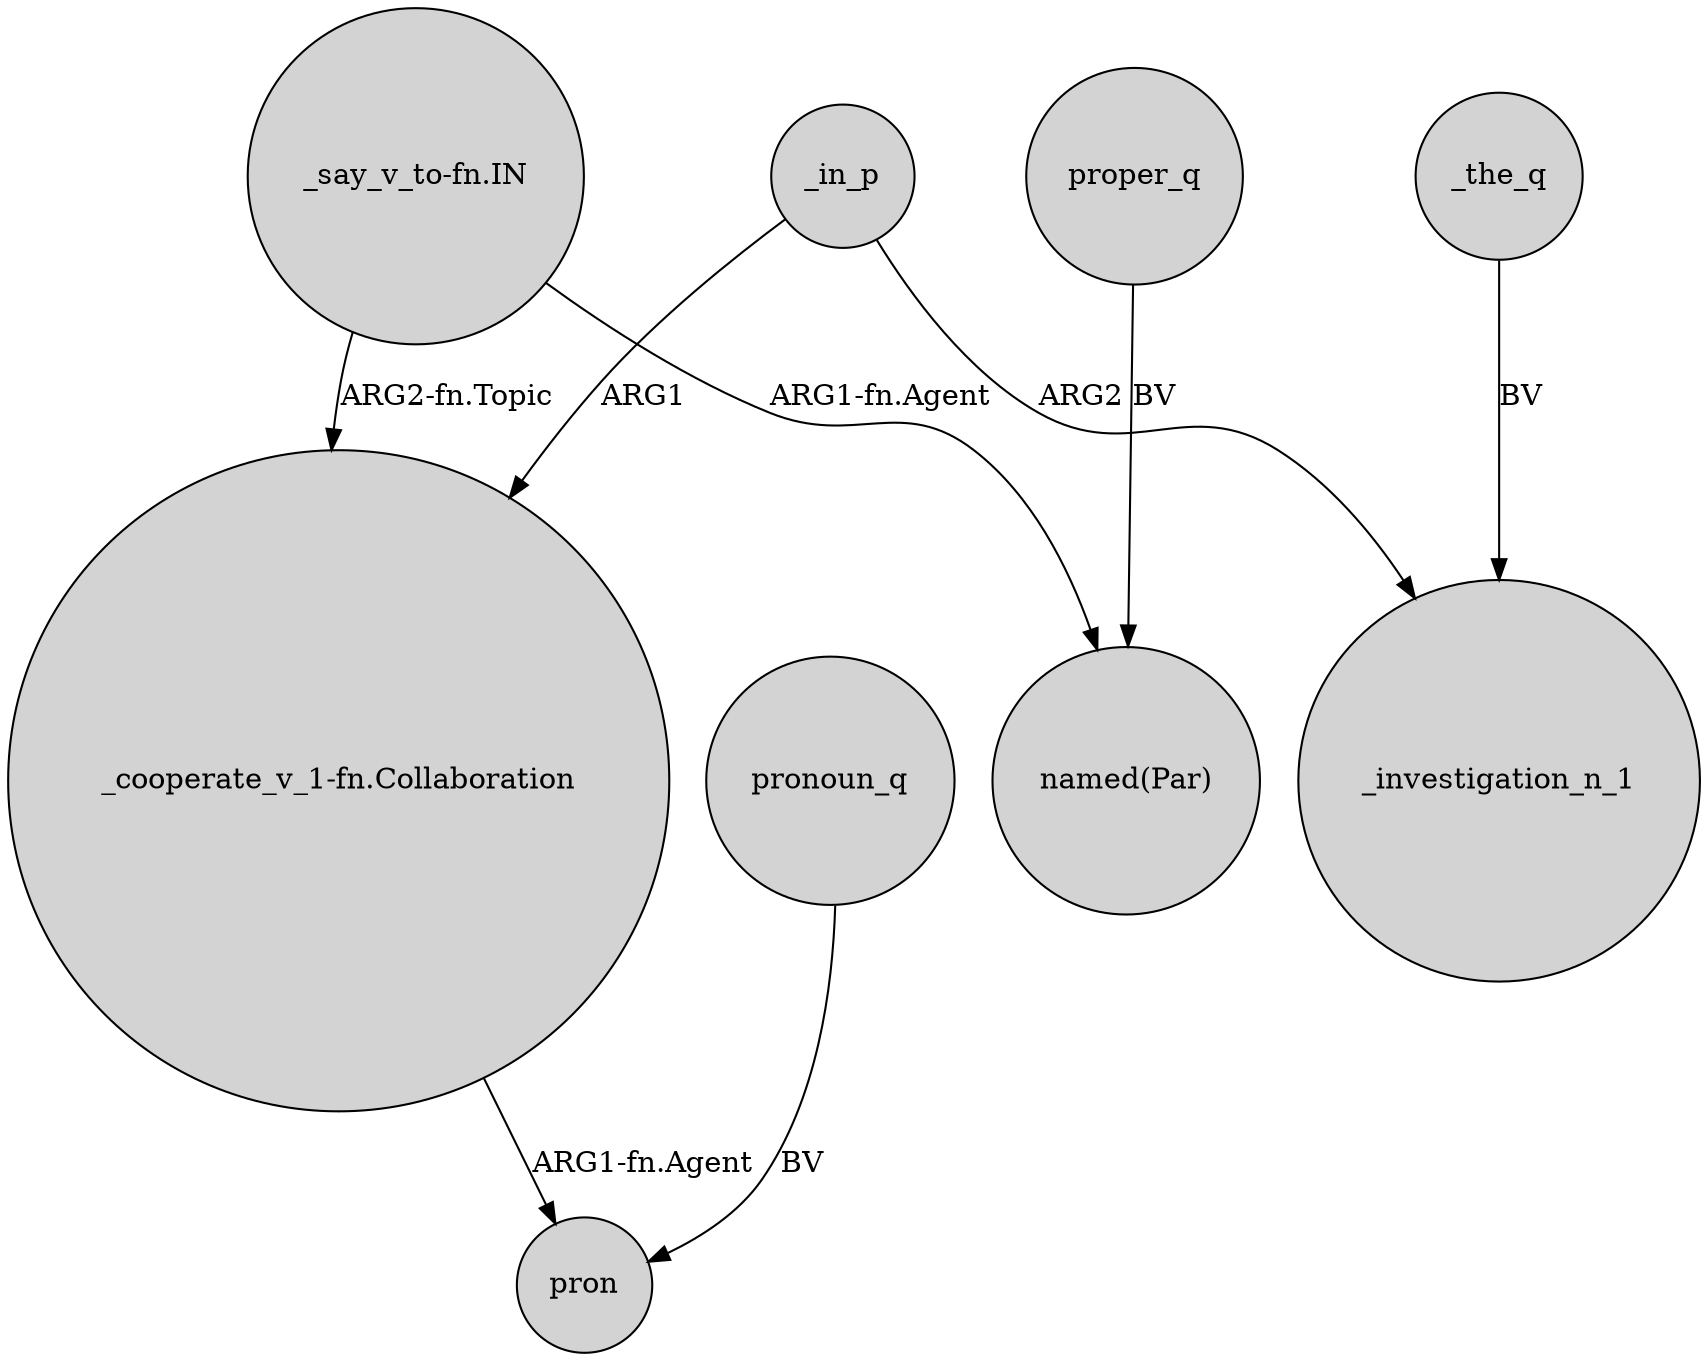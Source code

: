 digraph {
	node [shape=circle style=filled]
	"_cooperate_v_1-fn.Collaboration" -> pron [label="ARG1-fn.Agent"]
	"_say_v_to-fn.IN" -> "named(Par)" [label="ARG1-fn.Agent"]
	proper_q -> "named(Par)" [label=BV]
	_in_p -> "_cooperate_v_1-fn.Collaboration" [label=ARG1]
	_in_p -> _investigation_n_1 [label=ARG2]
	"_say_v_to-fn.IN" -> "_cooperate_v_1-fn.Collaboration" [label="ARG2-fn.Topic"]
	_the_q -> _investigation_n_1 [label=BV]
	pronoun_q -> pron [label=BV]
}
